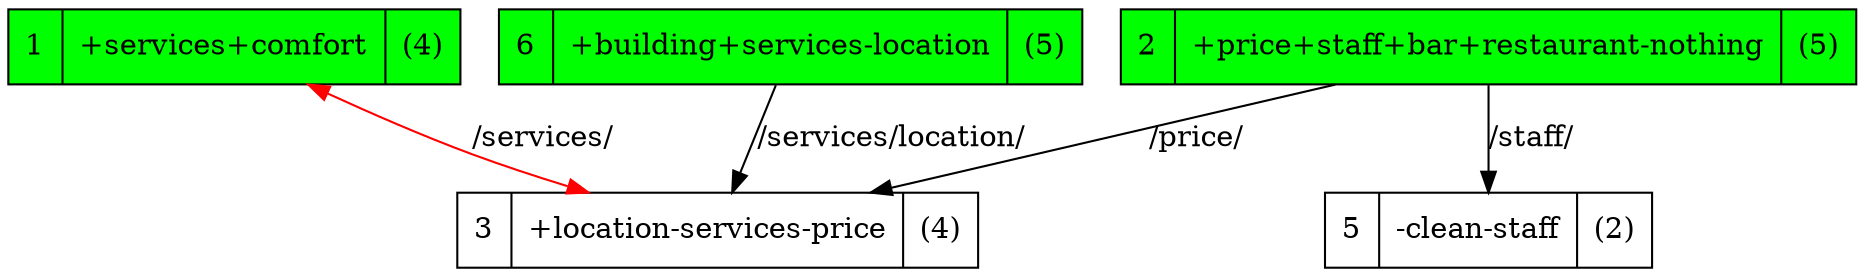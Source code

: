 strict digraph G {
1 [shape=record, label="1 | +services+comfort| (4)", style=filled, fillcolor=green];
3 [shape=record, label="3 | +location-services-price| (4)"];
2 [shape=record, label="2 | +price+staff+bar+restaurant-nothing| (5)", style=filled, fillcolor=green];
5 [shape=record, label="5 | -clean-staff| (2)"];
6 [shape=record, label="6 | +building+services-location| (5)", style=filled, fillcolor=green];
1 -> 3  [color=red, dir=both, label="/services/"];
3 -> 1  [color=transparent];
2 -> 3  [label="/price/"];
2 -> 5  [label="/staff/"];
6 -> 3  [label="/services/location/"];
}

